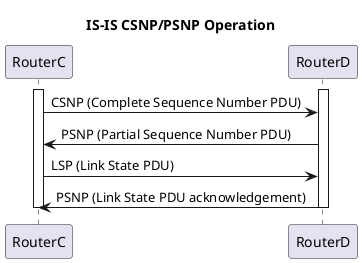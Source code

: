 @startuml IS-IS CSNP and PSNP

title IS-IS CSNP/PSNP Operation

participant RouterC
participant RouterD

activate RouterC
activate RouterD

RouterC -> RouterD: CSNP (Complete Sequence Number PDU)
RouterD -> RouterC: PSNP (Partial Sequence Number PDU)
RouterC -> RouterD: LSP (Link State PDU)
RouterD -> RouterC: PSNP (Link State PDU acknowledgement)

deactivate RouterC
deactivate RouterD

@enduml
